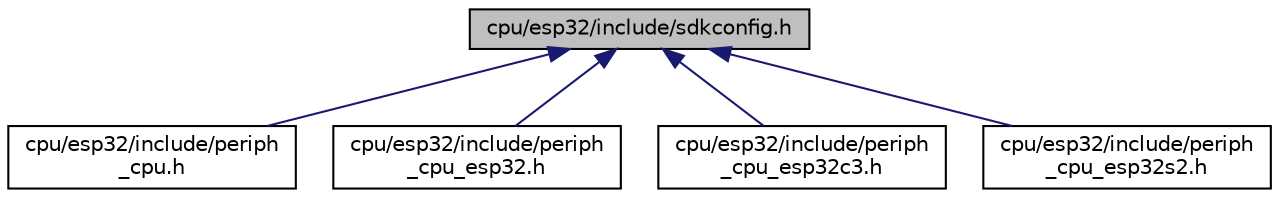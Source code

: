 digraph "cpu/esp32/include/sdkconfig.h"
{
 // LATEX_PDF_SIZE
  edge [fontname="Helvetica",fontsize="10",labelfontname="Helvetica",labelfontsize="10"];
  node [fontname="Helvetica",fontsize="10",shape=record];
  Node1 [label="cpu/esp32/include/sdkconfig.h",height=0.2,width=0.4,color="black", fillcolor="grey75", style="filled", fontcolor="black",tooltip="SDK configuration used by ESP-IDF for all ESP32x SoC variants (families)"];
  Node1 -> Node2 [dir="back",color="midnightblue",fontsize="10",style="solid",fontname="Helvetica"];
  Node2 [label="cpu/esp32/include/periph\l_cpu.h",height=0.2,width=0.4,color="black", fillcolor="white", style="filled",URL="$esp32_2include_2periph__cpu_8h.html",tooltip="Peripheral configuration that is common for all ESP32x SoCs."];
  Node1 -> Node3 [dir="back",color="midnightblue",fontsize="10",style="solid",fontname="Helvetica"];
  Node3 [label="cpu/esp32/include/periph\l_cpu_esp32.h",height=0.2,width=0.4,color="black", fillcolor="white", style="filled",URL="$periph__cpu__esp32_8h.html",tooltip="ESP32 specific peripheral configuration."];
  Node1 -> Node4 [dir="back",color="midnightblue",fontsize="10",style="solid",fontname="Helvetica"];
  Node4 [label="cpu/esp32/include/periph\l_cpu_esp32c3.h",height=0.2,width=0.4,color="black", fillcolor="white", style="filled",URL="$periph__cpu__esp32c3_8h.html",tooltip="ESP32-C3 specific peripheral configuration."];
  Node1 -> Node5 [dir="back",color="midnightblue",fontsize="10",style="solid",fontname="Helvetica"];
  Node5 [label="cpu/esp32/include/periph\l_cpu_esp32s2.h",height=0.2,width=0.4,color="black", fillcolor="white", style="filled",URL="$periph__cpu__esp32s2_8h.html",tooltip="ESP32-S2 specific peripheral configuration."];
}
